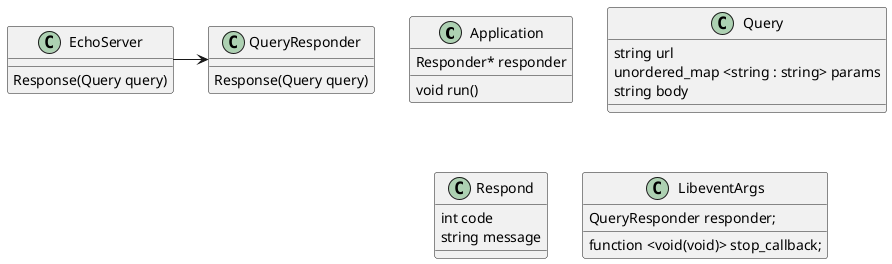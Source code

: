 @startuml
class Application
class EchoServer
class Query
class QueryResponder
class Respond

Application : void run()
Application : Responder* responder

EchoServer : Response(Query query)

LibeventArgs : QueryResponder responder;
LibeventArgs : function <void(void)> stop_callback;

Query : string url
Query : unordered_map <string : string> params
Query : string body

QueryResponder : Response(Query query)

Respond : int code
Respond : string message

EchoServer -> QueryResponder
@enduml